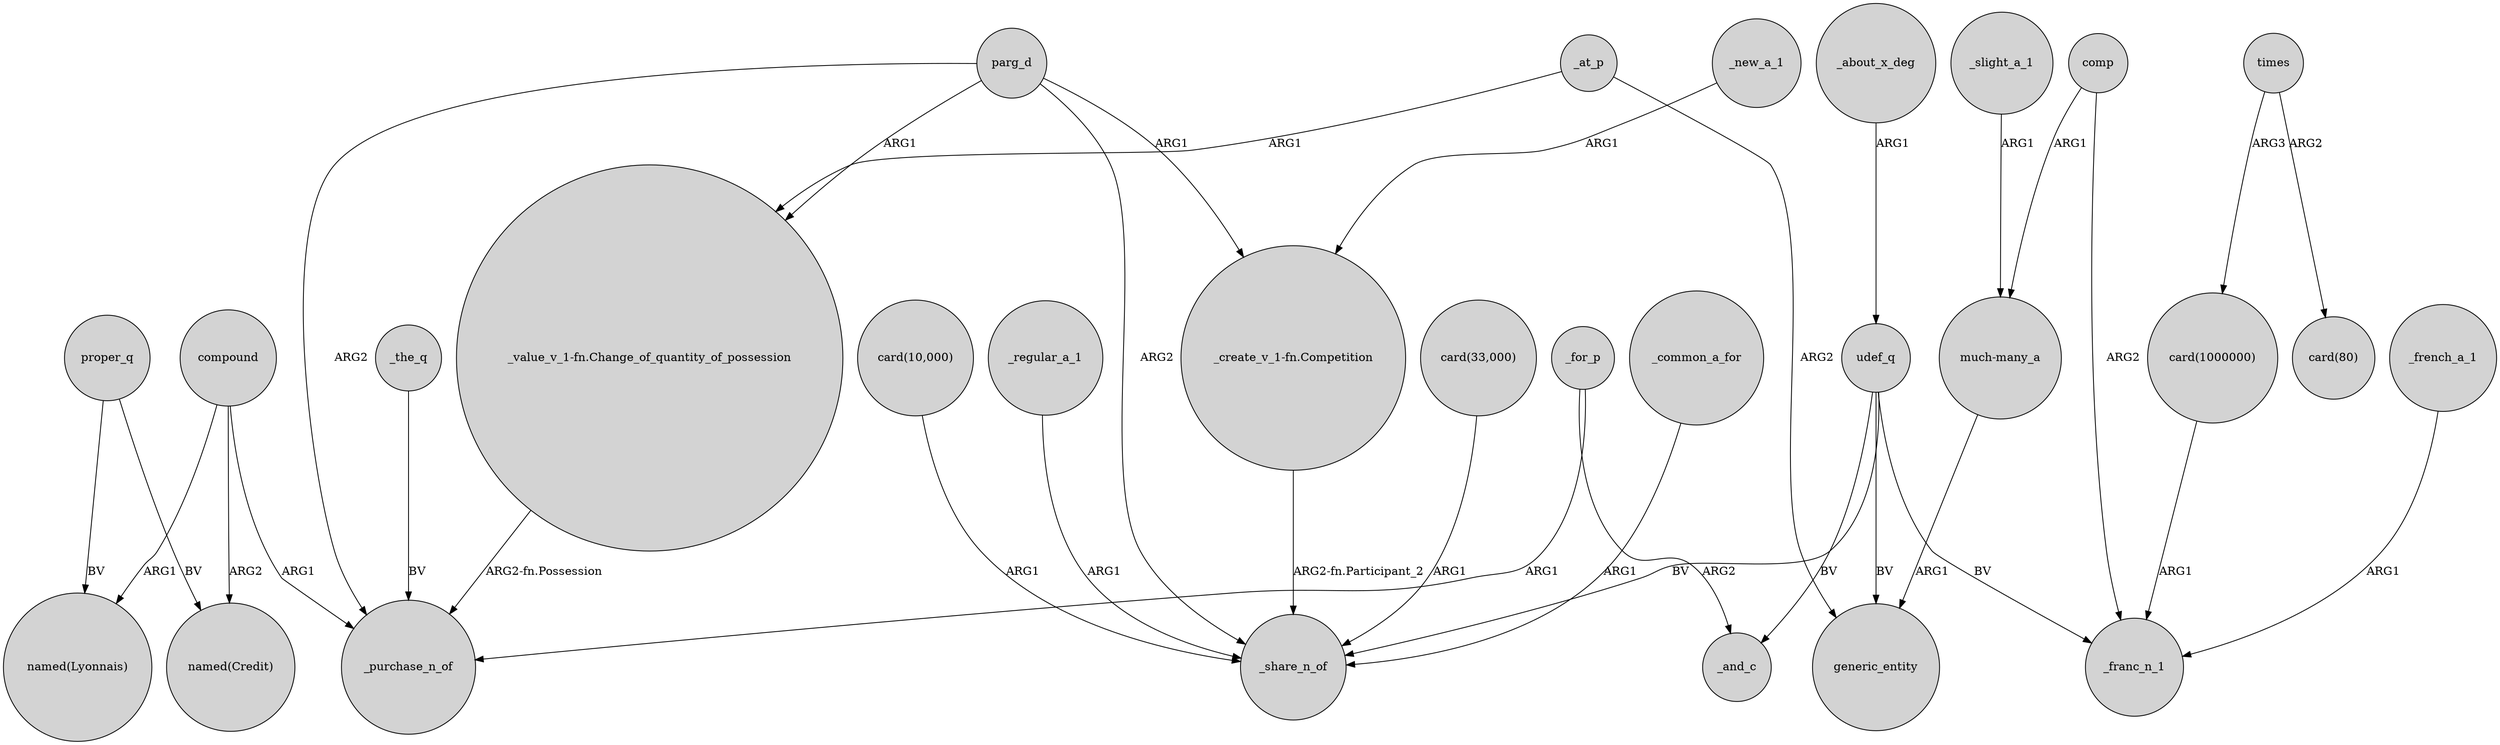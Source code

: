 digraph {
	node [shape=circle style=filled]
	"_value_v_1-fn.Change_of_quantity_of_possession" -> _purchase_n_of [label="ARG2-fn.Possession"]
	compound -> _purchase_n_of [label=ARG1]
	parg_d -> "_value_v_1-fn.Change_of_quantity_of_possession" [label=ARG1]
	"card(1000000)" -> _franc_n_1 [label=ARG1]
	"_create_v_1-fn.Competition" -> _share_n_of [label="ARG2-fn.Participant_2"]
	_new_a_1 -> "_create_v_1-fn.Competition" [label=ARG1]
	compound -> "named(Lyonnais)" [label=ARG1]
	_french_a_1 -> _franc_n_1 [label=ARG1]
	times -> "card(1000000)" [label=ARG3]
	"card(33,000)" -> _share_n_of [label=ARG1]
	_common_a_for -> _share_n_of [label=ARG1]
	udef_q -> _and_c [label=BV]
	udef_q -> generic_entity [label=BV]
	_about_x_deg -> udef_q [label=ARG1]
	comp -> "much-many_a" [label=ARG1]
	"card(10,000)" -> _share_n_of [label=ARG1]
	udef_q -> _franc_n_1 [label=BV]
	comp -> _franc_n_1 [label=ARG2]
	"much-many_a" -> generic_entity [label=ARG1]
	_the_q -> _purchase_n_of [label=BV]
	udef_q -> _share_n_of [label=BV]
	parg_d -> _purchase_n_of [label=ARG2]
	parg_d -> "_create_v_1-fn.Competition" [label=ARG1]
	proper_q -> "named(Credit)" [label=BV]
	compound -> "named(Credit)" [label=ARG2]
	_at_p -> "_value_v_1-fn.Change_of_quantity_of_possession" [label=ARG1]
	proper_q -> "named(Lyonnais)" [label=BV]
	_regular_a_1 -> _share_n_of [label=ARG1]
	parg_d -> _share_n_of [label=ARG2]
	_for_p -> _purchase_n_of [label=ARG1]
	_slight_a_1 -> "much-many_a" [label=ARG1]
	times -> "card(80)" [label=ARG2]
	_at_p -> generic_entity [label=ARG2]
	_for_p -> _and_c [label=ARG2]
}
